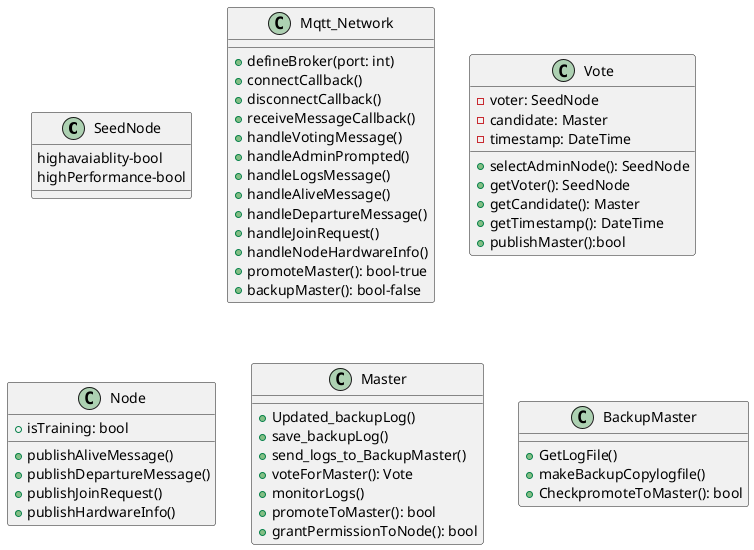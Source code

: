 @startuml
!define RECTANGLE class

RECTANGLE SeedNode {
  highavaiablity-bool
  highPerformance-bool

}


RECTANGLE Mqtt_Network {
  + defineBroker(port: int)
  + connectCallback()
  + disconnectCallback()
  + receiveMessageCallback()
  + handleVotingMessage()
  + handleAdminPrompted()
  + handleLogsMessage()
  + handleAliveMessage()
  + handleDepartureMessage()
  + handleJoinRequest()
  + handleNodeHardwareInfo()
  + promoteMaster(): bool-true
  + backupMaster(): bool-false
}

RECTANGLE Vote {
  - voter: SeedNode 
  - candidate: Master
  - timestamp: DateTime
  + selectAdminNode(): SeedNode 
  + getVoter(): SeedNode 
  + getCandidate(): Master
  + getTimestamp(): DateTime
  + publishMaster():bool
}



RECTANGLE Node {
  + publishAliveMessage()
  + publishDepartureMessage()
  + publishJoinRequest()
  + isTraining: bool
  + publishHardwareInfo()
}

RECTANGLE Master {
  + Updated_backupLog()
  + save_backupLog()
  + send_logs_to_BackupMaster()
  + voteForMaster(): Vote
  + monitorLogs()
  + promoteToMaster(): bool
  + grantPermissionToNode(): bool
}

RECTANGLE BackupMaster {
  + GetLogFile()
  + makeBackupCopylogfile()
  + CheckpromoteToMaster(): bool
}


@enduml
wrte description and do not specify plant UML